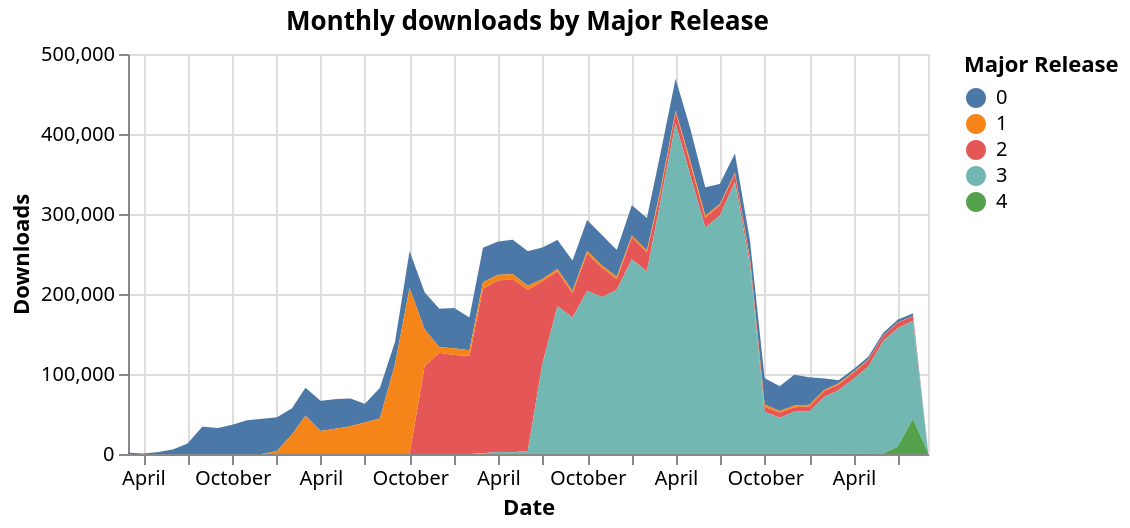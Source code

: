 {"config": {"view": {"continuousWidth": 400, "continuousHeight": 300}}, "data": {"name": "data-87b795d6820091dd9f5cc9e9e0119364"}, "mark": "area", "encoding": {"color": {"field": "major_release", "title": "Major Release", "type": "nominal"}, "tooltip": [{"field": "month", "format": "%Y-%m", "title": "Date", "type": "temporal"}, {"field": "num_downloads", "format": ",.0f", "title": "Num Downloads", "type": "quantitative"}, {"field": "major_release", "title": "Major release", "type": "nominal"}], "x": {"field": "month", "title": "Date", "type": "temporal"}, "y": {"field": "num_downloads", "title": "Downloads", "type": "quantitative"}}, "height": 200, "title": "Monthly downloads by Major Release", "$schema": "https://vega.github.io/schema/vega-lite/v4.17.0.json", "datasets": {"data-87b795d6820091dd9f5cc9e9e0119364": [{"month": "2024-09-01T00:00:00", "major_release": "0", "num_downloads": 49.0}, {"month": "2024-09-01T00:00:00", "major_release": "2", "num_downloads": 132.0}, {"month": "2024-09-01T00:00:00", "major_release": "3", "num_downloads": 2198.0}, {"month": "2024-09-01T00:00:00", "major_release": "4", "num_downloads": 1931.0}, {"month": "2024-08-01T00:00:00", "major_release": "0", "num_downloads": 3366.0}, {"month": "2024-08-01T00:00:00", "major_release": "1", "num_downloads": 229.0}, {"month": "2024-08-01T00:00:00", "major_release": "2", "num_downloads": 5773.0}, {"month": "2024-08-01T00:00:00", "major_release": "3", "num_downloads": 122401.0}, {"month": "2024-08-01T00:00:00", "major_release": "4", "num_downloads": 44007.0}, {"month": "2024-07-01T00:00:00", "major_release": "0", "num_downloads": 3605.0}, {"month": "2024-07-01T00:00:00", "major_release": "1", "num_downloads": 210.0}, {"month": "2024-07-01T00:00:00", "major_release": "2", "num_downloads": 6826.0}, {"month": "2024-07-01T00:00:00", "major_release": "3", "num_downloads": 148113.0}, {"month": "2024-07-01T00:00:00", "major_release": "4", "num_downloads": 9333.0}, {"month": "2024-06-01T00:00:00", "major_release": "0", "num_downloads": 3408.0}, {"month": "2024-06-01T00:00:00", "major_release": "2", "num_downloads": 6726.0}, {"month": "2024-06-01T00:00:00", "major_release": "3", "num_downloads": 140673.0}, {"month": "2024-06-01T00:00:00", "major_release": "4", "num_downloads": 590.0}, {"month": "2024-06-01T00:00:00", "major_release": "1", "num_downloads": 237.0}, {"month": "2024-05-01T00:00:00", "major_release": "0", "num_downloads": 3412.0}, {"month": "2024-05-01T00:00:00", "major_release": "1", "num_downloads": 542.0}, {"month": "2024-05-01T00:00:00", "major_release": "2", "num_downloads": 8412.0}, {"month": "2024-05-01T00:00:00", "major_release": "3", "num_downloads": 108391.0}, {"month": "2024-05-01T00:00:00", "major_release": "4", "num_downloads": 707.0}, {"month": "2024-04-01T00:00:00", "major_release": "0", "num_downloads": 3404.0}, {"month": "2024-04-01T00:00:00", "major_release": "1", "num_downloads": 1281.0}, {"month": "2024-04-01T00:00:00", "major_release": "2", "num_downloads": 7450.0}, {"month": "2024-04-01T00:00:00", "major_release": "3", "num_downloads": 93816.0}, {"month": "2024-04-01T00:00:00", "major_release": "4", "num_downloads": 227.0}, {"month": "2024-03-01T00:00:00", "major_release": "0", "num_downloads": 3883.0}, {"month": "2024-03-01T00:00:00", "major_release": "1", "num_downloads": 1498.0}, {"month": "2024-03-01T00:00:00", "major_release": "2", "num_downloads": 7263.0}, {"month": "2024-03-01T00:00:00", "major_release": "3", "num_downloads": 79279.0}, {"month": "2024-03-01T00:00:00", "major_release": "4", "num_downloads": 331.0}, {"month": "2024-02-01T00:00:00", "major_release": "0", "num_downloads": 14276.0}, {"month": "2024-02-01T00:00:00", "major_release": "1", "num_downloads": 1328.0}, {"month": "2024-02-01T00:00:00", "major_release": "2", "num_downloads": 7433.0}, {"month": "2024-02-01T00:00:00", "major_release": "3", "num_downloads": 71208.0}, {"month": "2024-02-01T00:00:00", "major_release": "4", "num_downloads": 207.0}, {"month": "2024-01-01T00:00:00", "major_release": "0", "num_downloads": 34373.0}, {"month": "2024-01-01T00:00:00", "major_release": "1", "num_downloads": 1986.0}, {"month": "2024-01-01T00:00:00", "major_release": "2", "num_downloads": 6404.0}, {"month": "2024-01-01T00:00:00", "major_release": "3", "num_downloads": 52766.0}, {"month": "2024-01-01T00:00:00", "major_release": "4", "num_downloads": 358.0}, {"month": "2023-12-01T00:00:00", "major_release": "0", "num_downloads": 38390.0}, {"month": "2023-12-01T00:00:00", "major_release": "1", "num_downloads": 2318.0}, {"month": "2023-12-01T00:00:00", "major_release": "2", "num_downloads": 5563.0}, {"month": "2023-12-01T00:00:00", "major_release": "3", "num_downloads": 52850.0}, {"month": "2023-11-01T00:00:00", "major_release": "0", "num_downloads": 30951.0}, {"month": "2023-11-01T00:00:00", "major_release": "1", "num_downloads": 1998.0}, {"month": "2023-11-01T00:00:00", "major_release": "2", "num_downloads": 6506.0}, {"month": "2023-11-01T00:00:00", "major_release": "3", "num_downloads": 45249.0}, {"month": "2023-10-01T00:00:00", "major_release": "0", "num_downloads": 32963.0}, {"month": "2023-10-01T00:00:00", "major_release": "1", "num_downloads": 2894.0}, {"month": "2023-10-01T00:00:00", "major_release": "2", "num_downloads": 6259.0}, {"month": "2023-10-01T00:00:00", "major_release": "3", "num_downloads": 52752.0}, {"month": "2023-09-01T00:00:00", "major_release": "0", "num_downloads": 21866.0}, {"month": "2023-09-01T00:00:00", "major_release": "2", "num_downloads": 6825.0}, {"month": "2023-09-01T00:00:00", "major_release": "3", "num_downloads": 235850.0}, {"month": "2023-09-01T00:00:00", "major_release": "1", "num_downloads": 1973.0}, {"month": "2023-08-01T00:00:00", "major_release": "0", "num_downloads": 23848.0}, {"month": "2023-08-01T00:00:00", "major_release": "1", "num_downloads": 1352.0}, {"month": "2023-08-01T00:00:00", "major_release": "2", "num_downloads": 10562.0}, {"month": "2023-08-01T00:00:00", "major_release": "3", "num_downloads": 339919.0}, {"month": "2023-07-01T00:00:00", "major_release": "0", "num_downloads": 25211.0}, {"month": "2023-07-01T00:00:00", "major_release": "1", "num_downloads": 1437.0}, {"month": "2023-07-01T00:00:00", "major_release": "2", "num_downloads": 13017.0}, {"month": "2023-07-01T00:00:00", "major_release": "3", "num_downloads": 298044.0}, {"month": "2023-06-01T00:00:00", "major_release": "0", "num_downloads": 35243.0}, {"month": "2023-06-01T00:00:00", "major_release": "1", "num_downloads": 3021.0}, {"month": "2023-06-01T00:00:00", "major_release": "2", "num_downloads": 12129.0}, {"month": "2023-06-01T00:00:00", "major_release": "3", "num_downloads": 282912.0}, {"month": "2023-05-01T00:00:00", "major_release": "0", "num_downloads": 40467.0}, {"month": "2023-05-01T00:00:00", "major_release": "1", "num_downloads": 3348.0}, {"month": "2023-05-01T00:00:00", "major_release": "2", "num_downloads": 14760.0}, {"month": "2023-05-01T00:00:00", "major_release": "3", "num_downloads": 348684.0}, {"month": "2023-04-01T00:00:00", "major_release": "0", "num_downloads": 39670.0}, {"month": "2023-04-01T00:00:00", "major_release": "2", "num_downloads": 14353.0}, {"month": "2023-04-01T00:00:00", "major_release": "3", "num_downloads": 413184.0}, {"month": "2023-04-01T00:00:00", "major_release": "1", "num_downloads": 1832.0}, {"month": "2023-03-01T00:00:00", "major_release": "0", "num_downloads": 45512.0}, {"month": "2023-03-01T00:00:00", "major_release": "1", "num_downloads": 3043.0}, {"month": "2023-03-01T00:00:00", "major_release": "2", "num_downloads": 11346.0}, {"month": "2023-03-01T00:00:00", "major_release": "3", "num_downloads": 316265.0}, {"month": "2023-02-01T00:00:00", "major_release": "0", "num_downloads": 40546.0}, {"month": "2023-02-01T00:00:00", "major_release": "1", "num_downloads": 2456.0}, {"month": "2023-02-01T00:00:00", "major_release": "2", "num_downloads": 23636.0}, {"month": "2023-02-01T00:00:00", "major_release": "3", "num_downloads": 228409.0}, {"month": "2023-01-01T00:00:00", "major_release": "0", "num_downloads": 37934.0}, {"month": "2023-01-01T00:00:00", "major_release": "1", "num_downloads": 2354.0}, {"month": "2023-01-01T00:00:00", "major_release": "2", "num_downloads": 27524.0}, {"month": "2023-01-01T00:00:00", "major_release": "3", "num_downloads": 243201.0}, {"month": "2022-12-01T00:00:00", "major_release": "0", "num_downloads": 33425.0}, {"month": "2022-12-01T00:00:00", "major_release": "1", "num_downloads": 3110.0}, {"month": "2022-12-01T00:00:00", "major_release": "2", "num_downloads": 13371.0}, {"month": "2022-12-01T00:00:00", "major_release": "3", "num_downloads": 205161.0}, {"month": "2022-11-01T00:00:00", "major_release": "0", "num_downloads": 38086.0}, {"month": "2022-11-01T00:00:00", "major_release": "1", "num_downloads": 2784.0}, {"month": "2022-11-01T00:00:00", "major_release": "2", "num_downloads": 36358.0}, {"month": "2022-11-01T00:00:00", "major_release": "3", "num_downloads": 196258.0}, {"month": "2022-10-01T00:00:00", "major_release": "0", "num_downloads": 38622.0}, {"month": "2022-10-01T00:00:00", "major_release": "1", "num_downloads": 3149.0}, {"month": "2022-10-01T00:00:00", "major_release": "2", "num_downloads": 46867.0}, {"month": "2022-10-01T00:00:00", "major_release": "3", "num_downloads": 203867.0}, {"month": "2022-09-01T00:00:00", "major_release": "0", "num_downloads": 37898.0}, {"month": "2022-09-01T00:00:00", "major_release": "1", "num_downloads": 3003.0}, {"month": "2022-09-01T00:00:00", "major_release": "2", "num_downloads": 30328.0}, {"month": "2022-09-01T00:00:00", "major_release": "3", "num_downloads": 170576.0}, {"month": "2022-08-01T00:00:00", "major_release": "0", "num_downloads": 36234.0}, {"month": "2022-08-01T00:00:00", "major_release": "1", "num_downloads": 2915.0}, {"month": "2022-08-01T00:00:00", "major_release": "2", "num_downloads": 43731.0}, {"month": "2022-08-01T00:00:00", "major_release": "3", "num_downloads": 184717.0}, {"month": "2022-07-01T00:00:00", "major_release": "0", "num_downloads": 39489.0}, {"month": "2022-07-01T00:00:00", "major_release": "1", "num_downloads": 3019.0}, {"month": "2022-07-01T00:00:00", "major_release": "2", "num_downloads": 103193.0}, {"month": "2022-07-01T00:00:00", "major_release": "3", "num_downloads": 112448.0}, {"month": "2022-06-01T00:00:00", "major_release": "0", "num_downloads": 43227.0}, {"month": "2022-06-01T00:00:00", "major_release": "1", "num_downloads": 4996.0}, {"month": "2022-06-01T00:00:00", "major_release": "2", "num_downloads": 201770.0}, {"month": "2022-06-01T00:00:00", "major_release": "3", "num_downloads": 3559.0}, {"month": "2022-05-01T00:00:00", "major_release": "0", "num_downloads": 43098.0}, {"month": "2022-05-01T00:00:00", "major_release": "1", "num_downloads": 6145.0}, {"month": "2022-05-01T00:00:00", "major_release": "2", "num_downloads": 216397.0}, {"month": "2022-05-01T00:00:00", "major_release": "3", "num_downloads": 2272.0}, {"month": "2022-04-01T00:00:00", "major_release": "0", "num_downloads": 41542.0}, {"month": "2022-04-01T00:00:00", "major_release": "1", "num_downloads": 7194.0}, {"month": "2022-04-01T00:00:00", "major_release": "2", "num_downloads": 214207.0}, {"month": "2022-04-01T00:00:00", "major_release": "3", "num_downloads": 2633.0}, {"month": "2022-03-01T00:00:00", "major_release": "0", "num_downloads": 43098.0}, {"month": "2022-03-01T00:00:00", "major_release": "1", "num_downloads": 8268.0}, {"month": "2022-03-01T00:00:00", "major_release": "2", "num_downloads": 205676.0}, {"month": "2022-03-01T00:00:00", "major_release": "3", "num_downloads": 931.0}, {"month": "2022-02-01T00:00:00", "major_release": "0", "num_downloads": 41028.0}, {"month": "2022-02-01T00:00:00", "major_release": "1", "num_downloads": 6961.0}, {"month": "2022-02-01T00:00:00", "major_release": "2", "num_downloads": 122689.0}, {"month": "2022-01-01T00:00:00", "major_release": "0", "num_downloads": 50397.0}, {"month": "2022-01-01T00:00:00", "major_release": "1", "num_downloads": 8309.0}, {"month": "2022-01-01T00:00:00", "major_release": "2", "num_downloads": 123767.0}, {"month": "2021-12-01T00:00:00", "major_release": "0", "num_downloads": 48110.0}, {"month": "2021-12-01T00:00:00", "major_release": "1", "num_downloads": 7133.0}, {"month": "2021-12-01T00:00:00", "major_release": "2", "num_downloads": 126401.0}, {"month": "2021-11-01T00:00:00", "major_release": "0", "num_downloads": 46457.0}, {"month": "2021-11-01T00:00:00", "major_release": "1", "num_downloads": 45486.0}, {"month": "2021-11-01T00:00:00", "major_release": "2", "num_downloads": 110128.0}, {"month": "2021-10-01T00:00:00", "major_release": "1", "num_downloads": 207556.0}, {"month": "2021-10-01T00:00:00", "major_release": "0", "num_downloads": 46091.0}, {"month": "2021-09-01T00:00:00", "major_release": "0", "num_downloads": 27861.0}, {"month": "2021-09-01T00:00:00", "major_release": "1", "num_downloads": 112215.0}, {"month": "2021-08-01T00:00:00", "major_release": "0", "num_downloads": 38237.0}, {"month": "2021-08-01T00:00:00", "major_release": "1", "num_downloads": 44516.0}, {"month": "2021-07-01T00:00:00", "major_release": "0", "num_downloads": 23346.0}, {"month": "2021-07-01T00:00:00", "major_release": "1", "num_downloads": 39386.0}, {"month": "2021-06-01T00:00:00", "major_release": "0", "num_downloads": 34807.0}, {"month": "2021-06-01T00:00:00", "major_release": "1", "num_downloads": 34642.0}, {"month": "2021-05-01T00:00:00", "major_release": "0", "num_downloads": 36923.0}, {"month": "2021-05-01T00:00:00", "major_release": "1", "num_downloads": 31632.0}, {"month": "2021-04-01T00:00:00", "major_release": "0", "num_downloads": 37719.0}, {"month": "2021-04-01T00:00:00", "major_release": "1", "num_downloads": 28759.0}, {"month": "2021-03-01T00:00:00", "major_release": "0", "num_downloads": 35029.0}, {"month": "2021-03-01T00:00:00", "major_release": "1", "num_downloads": 47808.0}, {"month": "2021-02-01T00:00:00", "major_release": "0", "num_downloads": 32970.0}, {"month": "2021-02-01T00:00:00", "major_release": "1", "num_downloads": 24140.0}, {"month": "2021-01-01T00:00:00", "major_release": "0", "num_downloads": 42054.0}, {"month": "2021-01-01T00:00:00", "major_release": "1", "num_downloads": 3775.0}, {"month": "2020-12-01T00:00:00", "major_release": "0", "num_downloads": 44004.0}, {"month": "2020-11-01T00:00:00", "major_release": "0", "num_downloads": 42302.0}, {"month": "2020-10-01T00:00:00", "major_release": "0", "num_downloads": 36470.0}, {"month": "2020-09-01T00:00:00", "major_release": "0", "num_downloads": 32410.0}, {"month": "2020-08-01T00:00:00", "major_release": "0", "num_downloads": 34286.0}, {"month": "2020-07-01T00:00:00", "major_release": "0", "num_downloads": 12977.0}, {"month": "2020-06-01T00:00:00", "major_release": "0", "num_downloads": 5683.0}, {"month": "2020-05-01T00:00:00", "major_release": "0", "num_downloads": 2360.0}, {"month": "2020-04-01T00:00:00", "major_release": "0", "num_downloads": 533.0}, {"month": "2020-03-01T00:00:00", "major_release": "0", "num_downloads": 1763.0}]}}